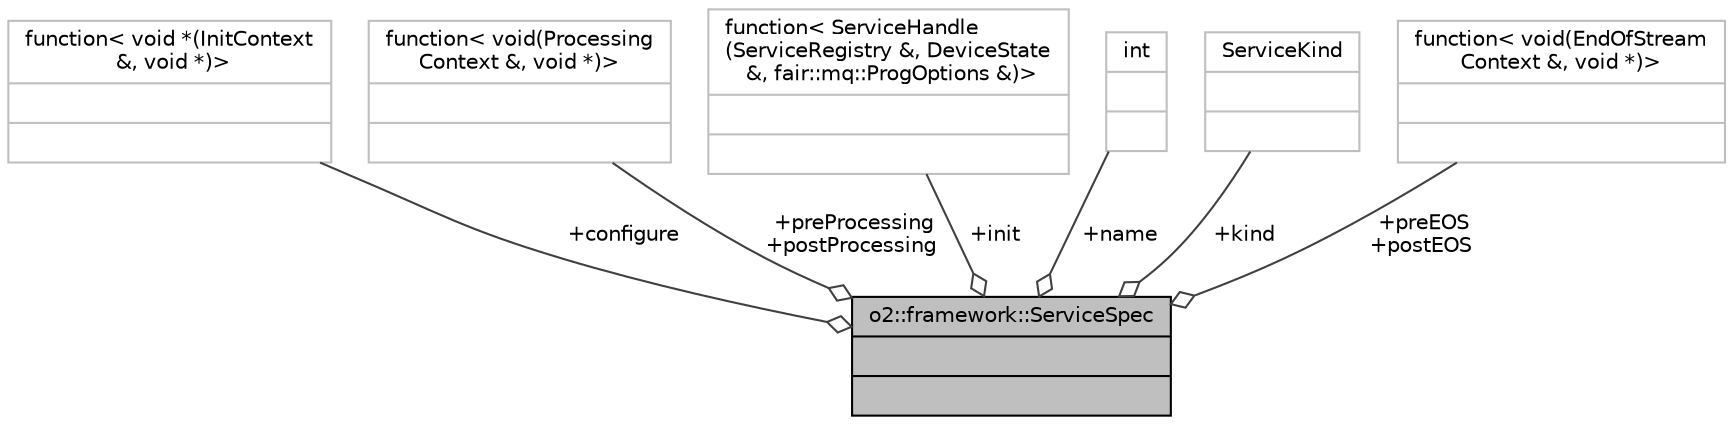digraph "o2::framework::ServiceSpec"
{
 // INTERACTIVE_SVG=YES
  bgcolor="transparent";
  edge [fontname="Helvetica",fontsize="10",labelfontname="Helvetica",labelfontsize="10"];
  node [fontname="Helvetica",fontsize="10",shape=record];
  Node1 [label="{o2::framework::ServiceSpec\n||}",height=0.2,width=0.4,color="black", fillcolor="grey75", style="filled", fontcolor="black"];
  Node2 -> Node1 [color="grey25",fontsize="10",style="solid",label=" +configure" ,arrowhead="odiamond",fontname="Helvetica"];
  Node2 [label="{function\< void *(InitContext\l &, void *)\>\n||}",height=0.2,width=0.4,color="grey75"];
  Node3 -> Node1 [color="grey25",fontsize="10",style="solid",label=" +preProcessing\n+postProcessing" ,arrowhead="odiamond",fontname="Helvetica"];
  Node3 [label="{function\< void(Processing\lContext &, void *)\>\n||}",height=0.2,width=0.4,color="grey75"];
  Node4 -> Node1 [color="grey25",fontsize="10",style="solid",label=" +init" ,arrowhead="odiamond",fontname="Helvetica"];
  Node4 [label="{function\< ServiceHandle\l(ServiceRegistry &, DeviceState\l &, fair::mq::ProgOptions &)\>\n||}",height=0.2,width=0.4,color="grey75"];
  Node5 -> Node1 [color="grey25",fontsize="10",style="solid",label=" +name" ,arrowhead="odiamond",fontname="Helvetica"];
  Node5 [label="{int\n||}",height=0.2,width=0.4,color="grey75"];
  Node6 -> Node1 [color="grey25",fontsize="10",style="solid",label=" +kind" ,arrowhead="odiamond",fontname="Helvetica"];
  Node6 [label="{ServiceKind\n||}",height=0.2,width=0.4,color="grey75"];
  Node7 -> Node1 [color="grey25",fontsize="10",style="solid",label=" +preEOS\n+postEOS" ,arrowhead="odiamond",fontname="Helvetica"];
  Node7 [label="{function\< void(EndOfStream\lContext &, void *)\>\n||}",height=0.2,width=0.4,color="grey75"];
}
